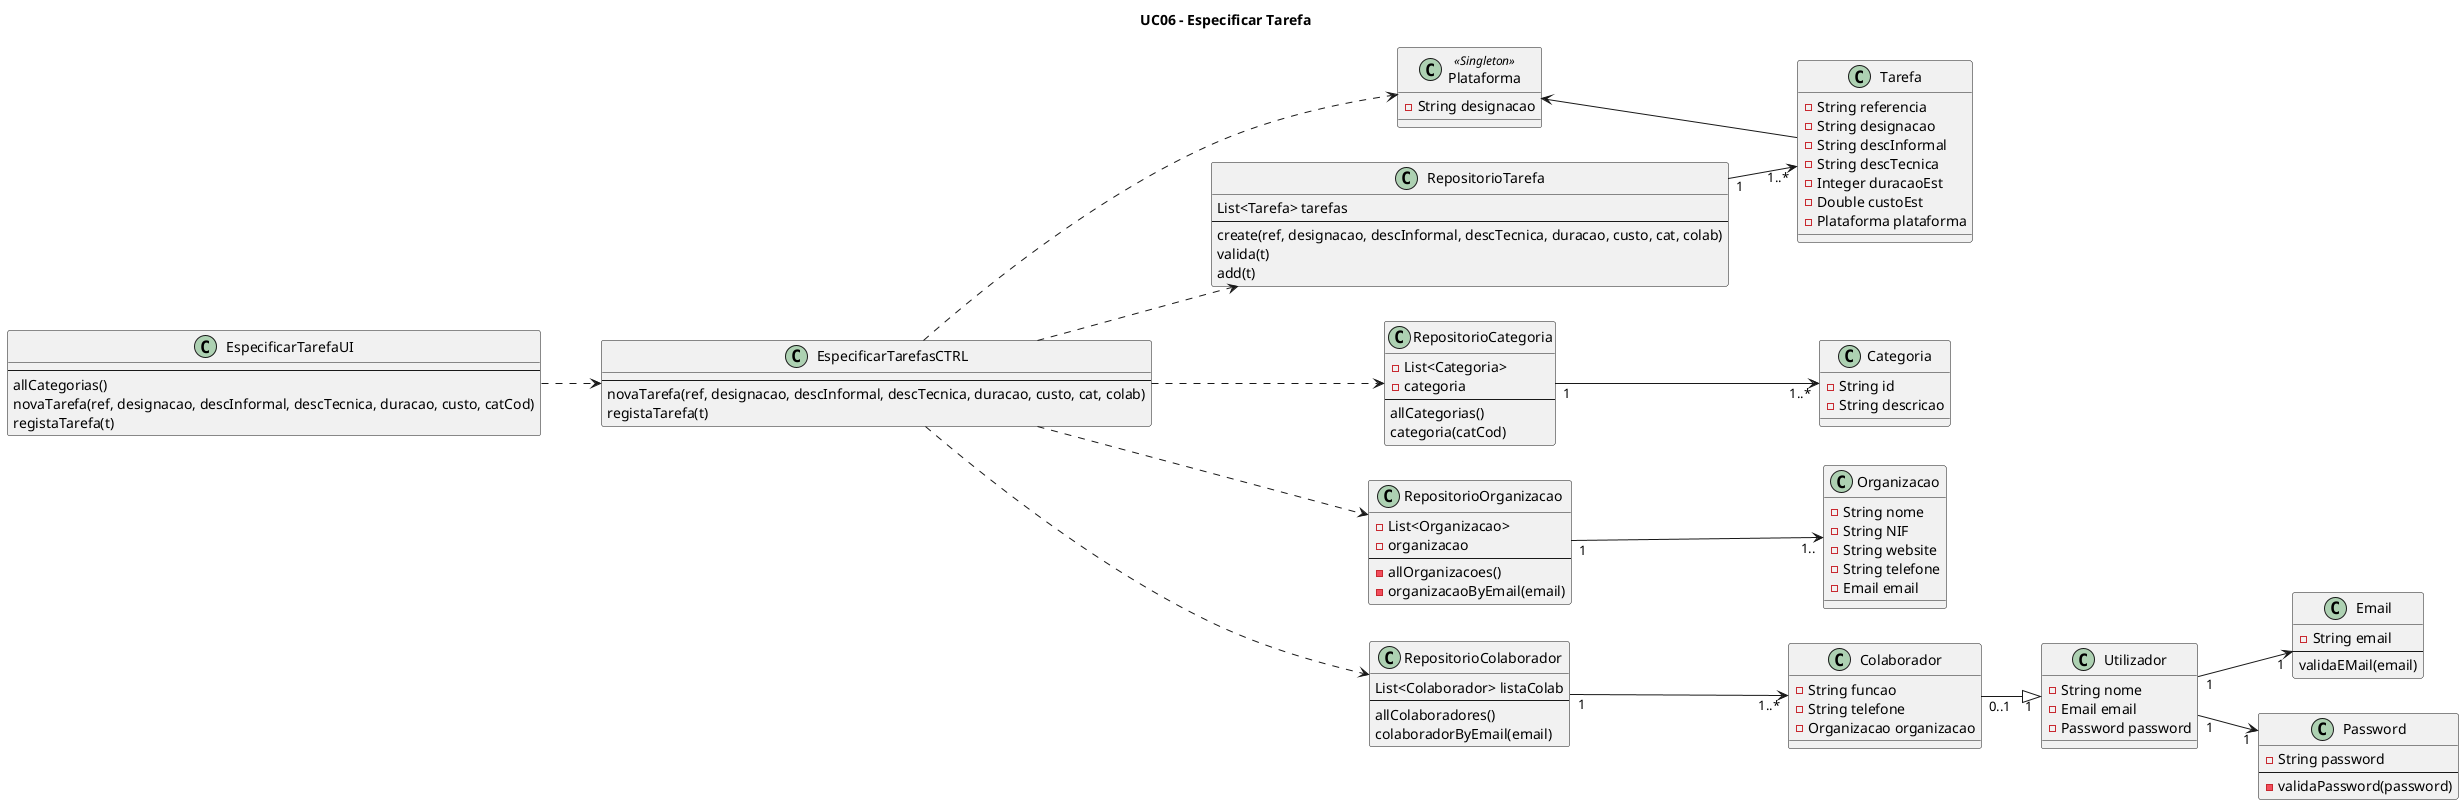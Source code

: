 @startuml

title UC06 - Especificar Tarefa
left to right direction

class Plataforma <<Singleton>> {
    -String designacao
}

class EspecificarTarefaUI {
    --
    allCategorias()
    novaTarefa(ref, designacao, descInformal, descTecnica, duracao, custo, catCod)
    registaTarefa(t)
}

class EspecificarTarefasCTRL {
    --
    novaTarefa(ref, designacao, descInformal, descTecnica, duracao, custo, cat, colab)
    registaTarefa(t)
}

class RepositorioTarefa {
    List<Tarefa> tarefas
    --
    create(ref, designacao, descInformal, descTecnica, duracao, custo, cat, colab)
    valida(t)
    add(t)
}

class RepositorioCategoria {
    -List<Categoria>
    -categoria
    --
    allCategorias()
    categoria(catCod)
}

class RepositorioOrganizacao {
    -List<Organizacao>
    -organizacao
    --
    -allOrganizacoes()
    -organizacaoByEmail(email)
}

class RepositorioColaborador {
    List<Colaborador> listaColab
    --
    allColaboradores()
    colaboradorByEmail(email)
}

class Organizacao {
    -String nome
    -String NIF
    -String website
    -String telefone
    -Email email
}

class Colaborador {
    -String funcao
    -String telefone
    -Organizacao organizacao
}

class Tarefa {
    -String referencia
    -String designacao
    -String descInformal
    -String descTecnica
    -Integer duracaoEst
    -Double custoEst
    -Plataforma plataforma
}

class Utilizador {
    -String nome
    -Email email
    -Password password
}

class Categoria {
    -String id
    -String descricao
}

class Email {
    -String email
    --
    validaEMail(email)
}

class Password {
    -String password
    --
    -validaPassword(password)
}

Colaborador"0..1" --|> "1"Utilizador
EspecificarTarefaUI ..> EspecificarTarefasCTRL
EspecificarTarefasCTRL ..> Plataforma
EspecificarTarefasCTRL ..> RepositorioCategoria
EspecificarTarefasCTRL ..> RepositorioTarefa
EspecificarTarefasCTRL ..> RepositorioOrganizacao
RepositorioOrganizacao"1" --> "1.."Organizacao
EspecificarTarefasCTRL ..> RepositorioColaborador
RepositorioColaborador"1" --> "1..*"Colaborador
RepositorioTarefa"1" --> "1..*"Tarefa
RepositorioCategoria"1" --> "1..*"Categoria
Plataforma <-- Tarefa
Utilizador"1" --> "1"Email
Utilizador"1" --> "1"Password

@enduml